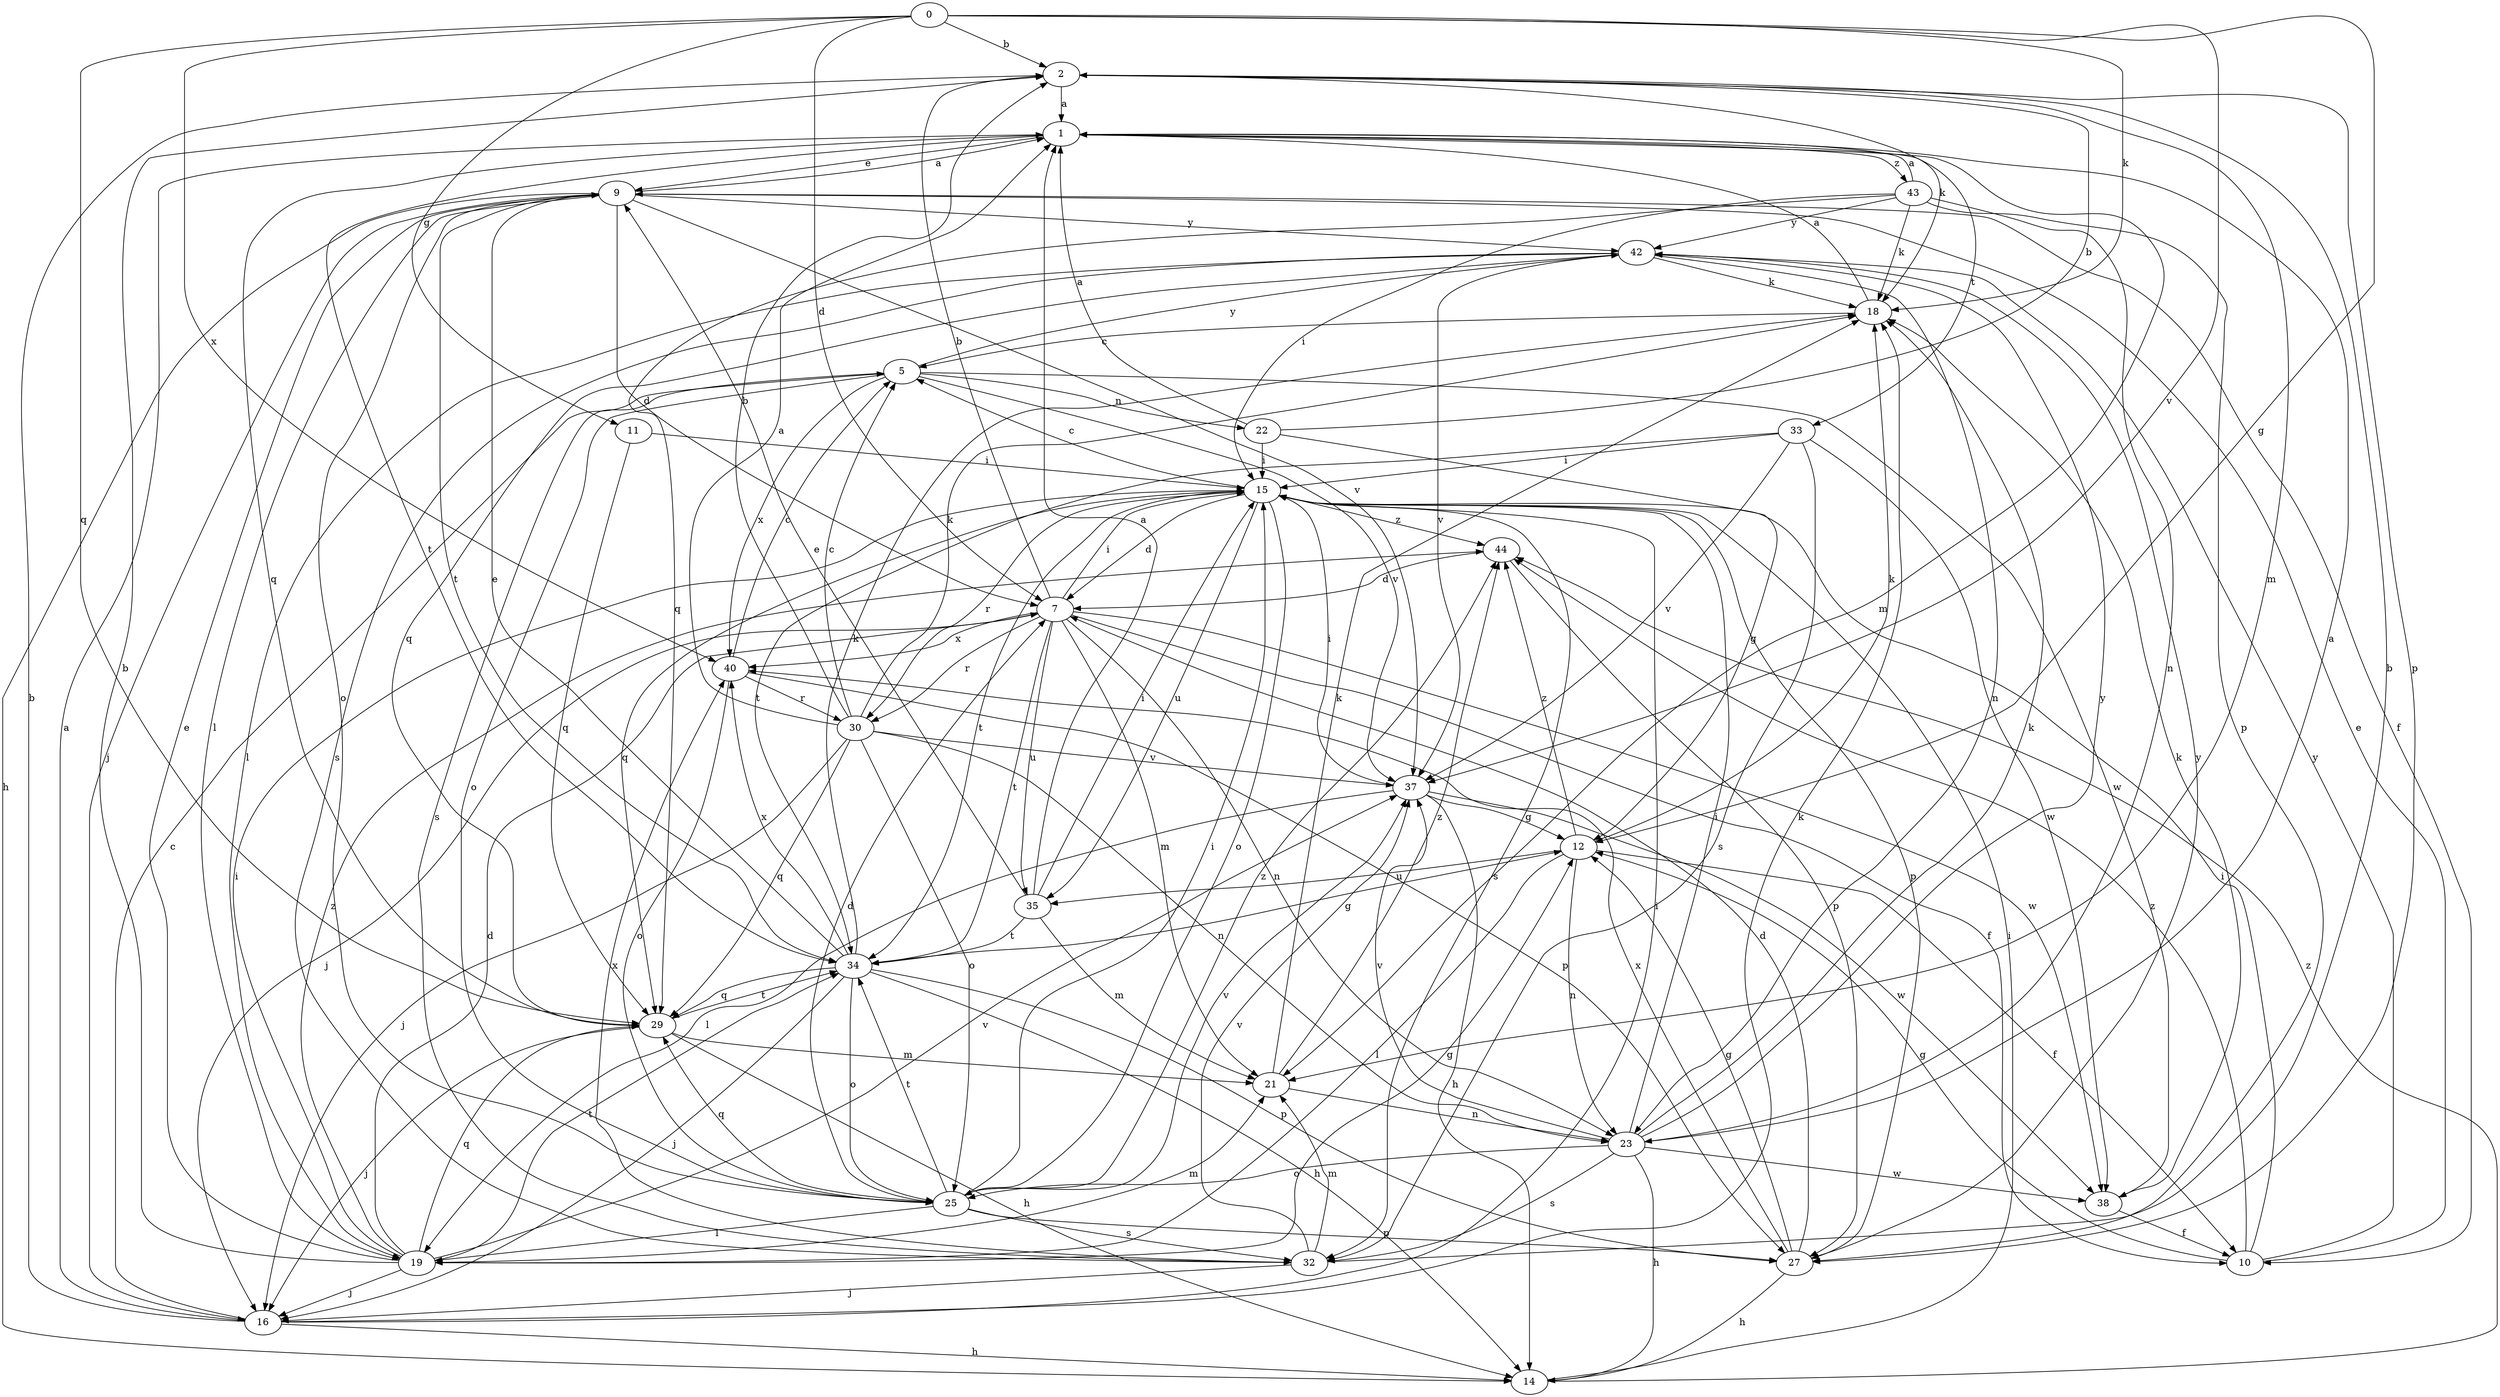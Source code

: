 strict digraph  {
0;
1;
2;
5;
7;
9;
10;
11;
12;
14;
15;
16;
18;
19;
21;
22;
23;
25;
27;
29;
30;
32;
33;
34;
35;
37;
38;
40;
42;
43;
44;
0 -> 2  [label=b];
0 -> 7  [label=d];
0 -> 11  [label=g];
0 -> 12  [label=g];
0 -> 18  [label=k];
0 -> 29  [label=q];
0 -> 37  [label=v];
0 -> 40  [label=x];
1 -> 9  [label=e];
1 -> 21  [label=m];
1 -> 29  [label=q];
1 -> 33  [label=t];
1 -> 34  [label=t];
1 -> 43  [label=z];
2 -> 1  [label=a];
2 -> 18  [label=k];
2 -> 21  [label=m];
2 -> 27  [label=p];
5 -> 22  [label=n];
5 -> 25  [label=o];
5 -> 32  [label=s];
5 -> 37  [label=v];
5 -> 38  [label=w];
5 -> 40  [label=x];
5 -> 42  [label=y];
7 -> 2  [label=b];
7 -> 10  [label=f];
7 -> 15  [label=i];
7 -> 16  [label=j];
7 -> 21  [label=m];
7 -> 23  [label=n];
7 -> 30  [label=r];
7 -> 34  [label=t];
7 -> 35  [label=u];
7 -> 38  [label=w];
7 -> 40  [label=x];
9 -> 1  [label=a];
9 -> 7  [label=d];
9 -> 10  [label=f];
9 -> 14  [label=h];
9 -> 16  [label=j];
9 -> 19  [label=l];
9 -> 25  [label=o];
9 -> 34  [label=t];
9 -> 37  [label=v];
9 -> 42  [label=y];
10 -> 9  [label=e];
10 -> 12  [label=g];
10 -> 15  [label=i];
10 -> 42  [label=y];
10 -> 44  [label=z];
11 -> 15  [label=i];
11 -> 29  [label=q];
12 -> 10  [label=f];
12 -> 18  [label=k];
12 -> 19  [label=l];
12 -> 23  [label=n];
12 -> 35  [label=u];
12 -> 44  [label=z];
14 -> 15  [label=i];
14 -> 44  [label=z];
15 -> 5  [label=c];
15 -> 7  [label=d];
15 -> 25  [label=o];
15 -> 27  [label=p];
15 -> 29  [label=q];
15 -> 30  [label=r];
15 -> 32  [label=s];
15 -> 34  [label=t];
15 -> 35  [label=u];
15 -> 44  [label=z];
16 -> 1  [label=a];
16 -> 2  [label=b];
16 -> 5  [label=c];
16 -> 14  [label=h];
16 -> 15  [label=i];
16 -> 18  [label=k];
18 -> 1  [label=a];
18 -> 5  [label=c];
19 -> 2  [label=b];
19 -> 7  [label=d];
19 -> 9  [label=e];
19 -> 12  [label=g];
19 -> 15  [label=i];
19 -> 16  [label=j];
19 -> 21  [label=m];
19 -> 29  [label=q];
19 -> 34  [label=t];
19 -> 37  [label=v];
19 -> 44  [label=z];
21 -> 18  [label=k];
21 -> 23  [label=n];
21 -> 44  [label=z];
22 -> 1  [label=a];
22 -> 2  [label=b];
22 -> 12  [label=g];
22 -> 15  [label=i];
23 -> 1  [label=a];
23 -> 14  [label=h];
23 -> 15  [label=i];
23 -> 18  [label=k];
23 -> 25  [label=o];
23 -> 32  [label=s];
23 -> 37  [label=v];
23 -> 38  [label=w];
23 -> 42  [label=y];
25 -> 7  [label=d];
25 -> 15  [label=i];
25 -> 19  [label=l];
25 -> 27  [label=p];
25 -> 29  [label=q];
25 -> 32  [label=s];
25 -> 34  [label=t];
25 -> 37  [label=v];
25 -> 44  [label=z];
27 -> 7  [label=d];
27 -> 12  [label=g];
27 -> 14  [label=h];
27 -> 40  [label=x];
27 -> 42  [label=y];
29 -> 14  [label=h];
29 -> 16  [label=j];
29 -> 21  [label=m];
29 -> 34  [label=t];
30 -> 1  [label=a];
30 -> 2  [label=b];
30 -> 5  [label=c];
30 -> 16  [label=j];
30 -> 18  [label=k];
30 -> 23  [label=n];
30 -> 25  [label=o];
30 -> 29  [label=q];
30 -> 37  [label=v];
32 -> 2  [label=b];
32 -> 16  [label=j];
32 -> 21  [label=m];
32 -> 37  [label=v];
32 -> 40  [label=x];
33 -> 15  [label=i];
33 -> 32  [label=s];
33 -> 34  [label=t];
33 -> 37  [label=v];
33 -> 38  [label=w];
34 -> 9  [label=e];
34 -> 12  [label=g];
34 -> 14  [label=h];
34 -> 16  [label=j];
34 -> 18  [label=k];
34 -> 25  [label=o];
34 -> 27  [label=p];
34 -> 29  [label=q];
34 -> 40  [label=x];
35 -> 1  [label=a];
35 -> 9  [label=e];
35 -> 15  [label=i];
35 -> 21  [label=m];
35 -> 34  [label=t];
37 -> 12  [label=g];
37 -> 14  [label=h];
37 -> 15  [label=i];
37 -> 19  [label=l];
37 -> 38  [label=w];
38 -> 10  [label=f];
38 -> 18  [label=k];
40 -> 5  [label=c];
40 -> 25  [label=o];
40 -> 27  [label=p];
40 -> 30  [label=r];
42 -> 18  [label=k];
42 -> 19  [label=l];
42 -> 23  [label=n];
42 -> 29  [label=q];
42 -> 32  [label=s];
42 -> 37  [label=v];
43 -> 1  [label=a];
43 -> 15  [label=i];
43 -> 18  [label=k];
43 -> 23  [label=n];
43 -> 27  [label=p];
43 -> 29  [label=q];
43 -> 42  [label=y];
44 -> 7  [label=d];
44 -> 27  [label=p];
}
